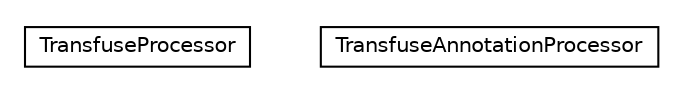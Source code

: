 #!/usr/local/bin/dot
#
# Class diagram 
# Generated by UMLGraph version 5.1 (http://www.umlgraph.org/)
#

digraph G {
	edge [fontname="Helvetica",fontsize=10,labelfontname="Helvetica",labelfontsize=10];
	node [fontname="Helvetica",fontsize=10,shape=plaintext];
	nodesep=0.25;
	ranksep=0.5;
	// org.androidtransfuse.TransfuseProcessor
	c2235 [label=<<table title="org.androidtransfuse.TransfuseProcessor" border="0" cellborder="1" cellspacing="0" cellpadding="2" port="p" href="./TransfuseProcessor.html">
		<tr><td><table border="0" cellspacing="0" cellpadding="1">
<tr><td align="center" balign="center"> TransfuseProcessor </td></tr>
		</table></td></tr>
		</table>>, fontname="Helvetica", fontcolor="black", fontsize=10.0];
	// org.androidtransfuse.TransfuseAnnotationProcessor
	c2236 [label=<<table title="org.androidtransfuse.TransfuseAnnotationProcessor" border="0" cellborder="1" cellspacing="0" cellpadding="2" port="p" href="./TransfuseAnnotationProcessor.html">
		<tr><td><table border="0" cellspacing="0" cellpadding="1">
<tr><td align="center" balign="center"> TransfuseAnnotationProcessor </td></tr>
		</table></td></tr>
		</table>>, fontname="Helvetica", fontcolor="black", fontsize=10.0];
}

